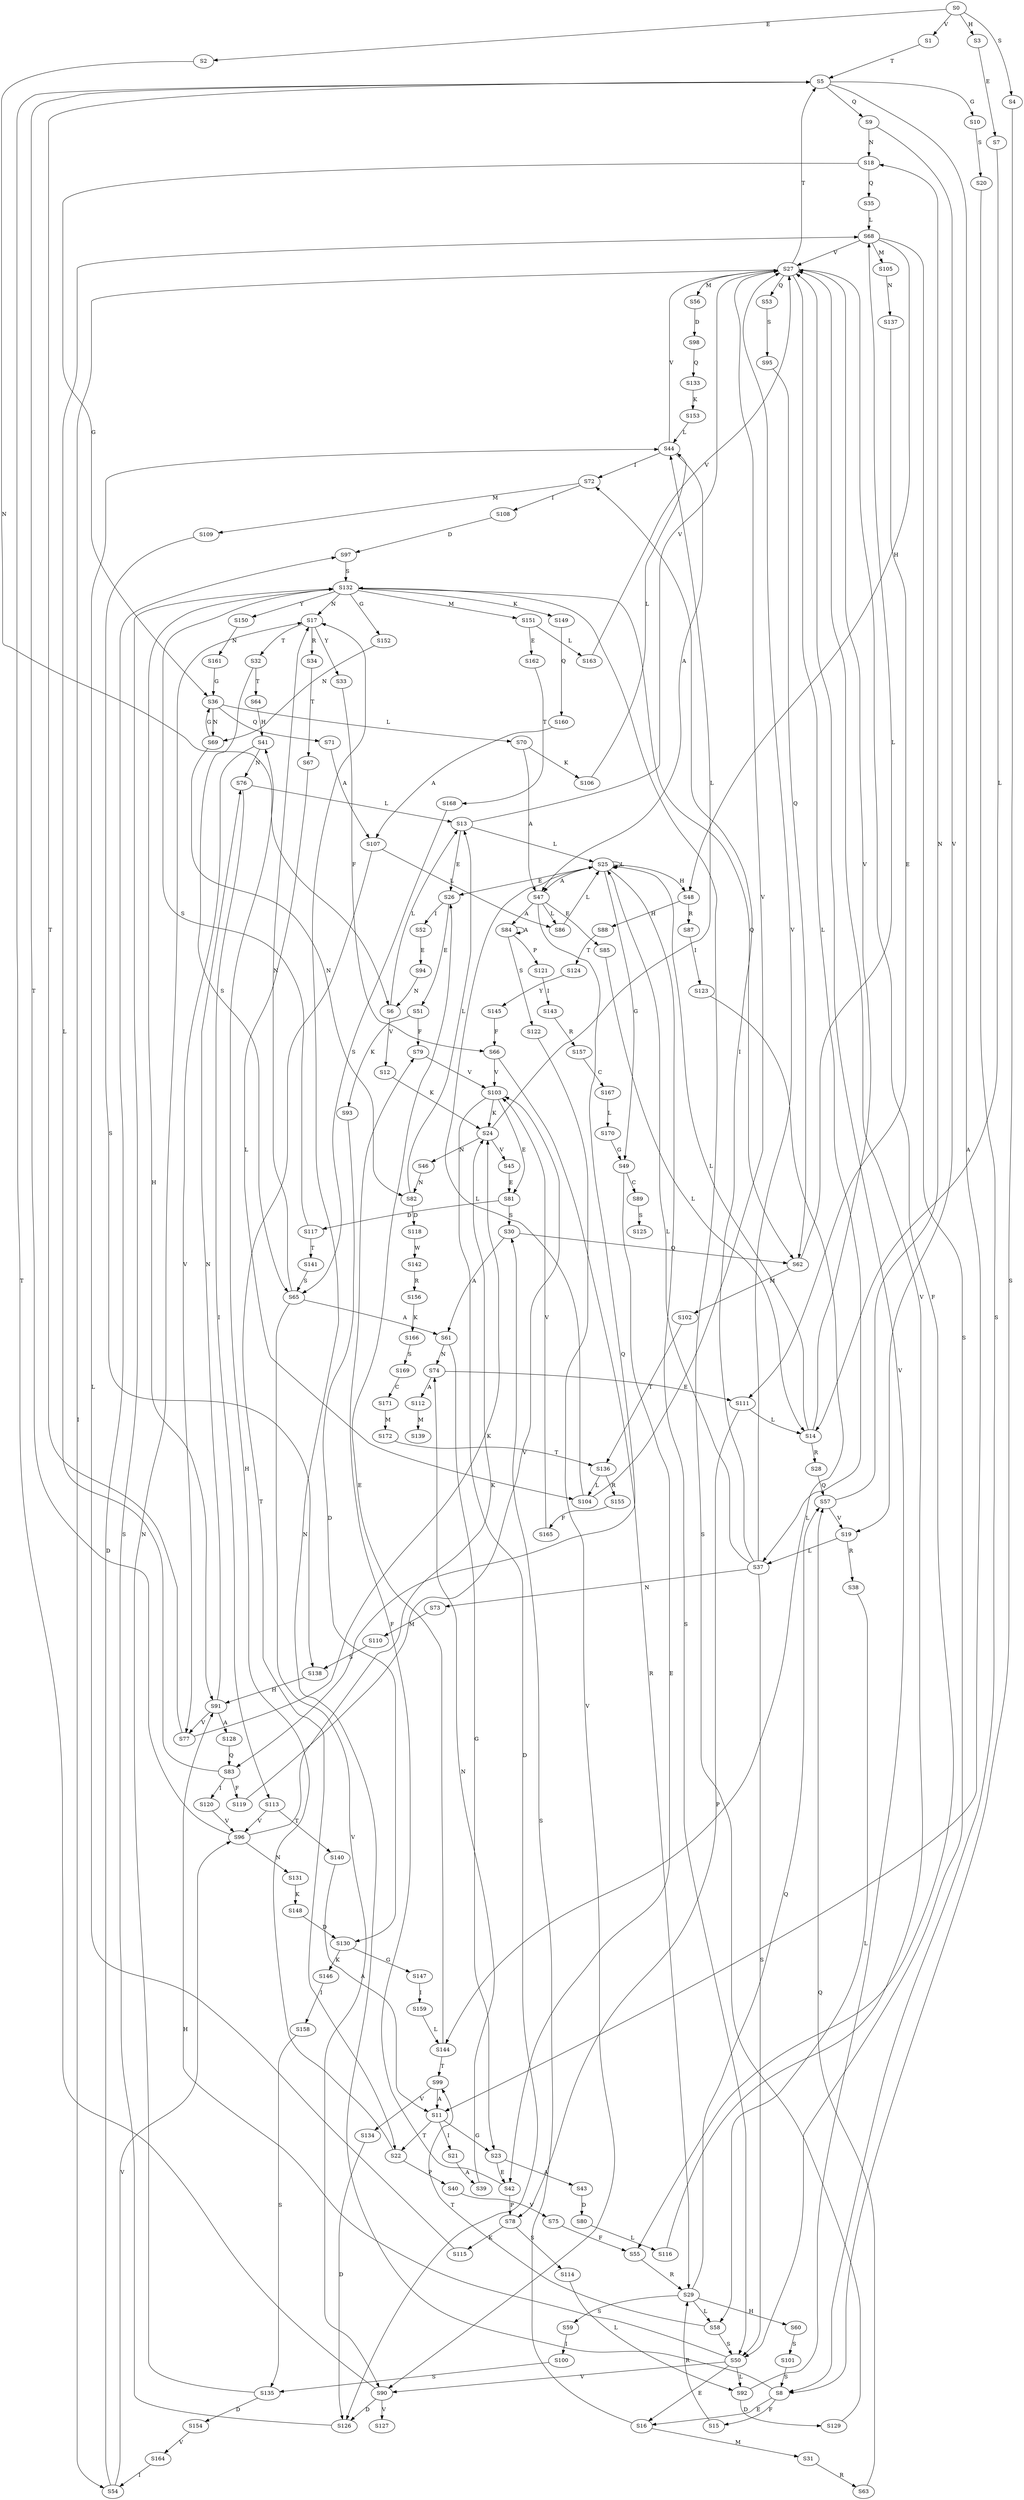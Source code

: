 strict digraph  {
	S0 -> S1 [ label = V ];
	S0 -> S2 [ label = E ];
	S0 -> S3 [ label = H ];
	S0 -> S4 [ label = S ];
	S1 -> S5 [ label = T ];
	S2 -> S6 [ label = N ];
	S3 -> S7 [ label = E ];
	S4 -> S8 [ label = S ];
	S5 -> S9 [ label = Q ];
	S5 -> S10 [ label = G ];
	S5 -> S11 [ label = A ];
	S6 -> S12 [ label = V ];
	S6 -> S13 [ label = L ];
	S7 -> S14 [ label = L ];
	S8 -> S15 [ label = F ];
	S8 -> S16 [ label = E ];
	S8 -> S17 [ label = N ];
	S9 -> S18 [ label = N ];
	S9 -> S19 [ label = V ];
	S10 -> S20 [ label = S ];
	S11 -> S21 [ label = I ];
	S11 -> S22 [ label = T ];
	S11 -> S23 [ label = G ];
	S12 -> S24 [ label = K ];
	S13 -> S25 [ label = L ];
	S13 -> S26 [ label = E ];
	S13 -> S27 [ label = V ];
	S14 -> S27 [ label = V ];
	S14 -> S28 [ label = R ];
	S14 -> S25 [ label = L ];
	S15 -> S29 [ label = R ];
	S16 -> S30 [ label = S ];
	S16 -> S31 [ label = M ];
	S17 -> S32 [ label = T ];
	S17 -> S33 [ label = Y ];
	S17 -> S34 [ label = R ];
	S18 -> S35 [ label = Q ];
	S18 -> S36 [ label = G ];
	S19 -> S37 [ label = L ];
	S19 -> S38 [ label = R ];
	S20 -> S8 [ label = S ];
	S21 -> S39 [ label = A ];
	S22 -> S40 [ label = P ];
	S22 -> S41 [ label = H ];
	S23 -> S42 [ label = E ];
	S23 -> S43 [ label = A ];
	S24 -> S44 [ label = L ];
	S24 -> S45 [ label = V ];
	S24 -> S46 [ label = N ];
	S25 -> S47 [ label = A ];
	S25 -> S48 [ label = H ];
	S25 -> S25 [ label = L ];
	S25 -> S49 [ label = G ];
	S25 -> S50 [ label = S ];
	S25 -> S26 [ label = E ];
	S26 -> S51 [ label = E ];
	S26 -> S52 [ label = I ];
	S27 -> S37 [ label = L ];
	S27 -> S53 [ label = Q ];
	S27 -> S54 [ label = I ];
	S27 -> S55 [ label = F ];
	S27 -> S56 [ label = M ];
	S27 -> S5 [ label = T ];
	S28 -> S57 [ label = Q ];
	S29 -> S58 [ label = L ];
	S29 -> S59 [ label = S ];
	S29 -> S57 [ label = Q ];
	S29 -> S60 [ label = H ];
	S30 -> S61 [ label = A ];
	S30 -> S62 [ label = Q ];
	S31 -> S63 [ label = R ];
	S32 -> S64 [ label = T ];
	S32 -> S65 [ label = S ];
	S33 -> S66 [ label = F ];
	S34 -> S67 [ label = T ];
	S35 -> S68 [ label = L ];
	S36 -> S69 [ label = N ];
	S36 -> S70 [ label = L ];
	S36 -> S71 [ label = Q ];
	S37 -> S25 [ label = L ];
	S37 -> S27 [ label = V ];
	S37 -> S72 [ label = I ];
	S37 -> S50 [ label = S ];
	S37 -> S73 [ label = N ];
	S38 -> S58 [ label = L ];
	S39 -> S74 [ label = N ];
	S40 -> S75 [ label = V ];
	S41 -> S76 [ label = N ];
	S41 -> S77 [ label = V ];
	S42 -> S78 [ label = P ];
	S42 -> S79 [ label = F ];
	S43 -> S80 [ label = D ];
	S44 -> S72 [ label = I ];
	S44 -> S27 [ label = V ];
	S44 -> S47 [ label = A ];
	S45 -> S81 [ label = E ];
	S46 -> S82 [ label = N ];
	S47 -> S83 [ label = Q ];
	S47 -> S84 [ label = A ];
	S47 -> S85 [ label = E ];
	S47 -> S86 [ label = L ];
	S48 -> S87 [ label = R ];
	S48 -> S88 [ label = H ];
	S49 -> S89 [ label = C ];
	S49 -> S42 [ label = E ];
	S50 -> S90 [ label = V ];
	S50 -> S91 [ label = H ];
	S50 -> S92 [ label = L ];
	S50 -> S16 [ label = E ];
	S51 -> S93 [ label = K ];
	S51 -> S79 [ label = F ];
	S52 -> S94 [ label = E ];
	S53 -> S95 [ label = S ];
	S54 -> S96 [ label = V ];
	S54 -> S97 [ label = D ];
	S55 -> S29 [ label = R ];
	S56 -> S98 [ label = D ];
	S57 -> S18 [ label = N ];
	S57 -> S19 [ label = V ];
	S58 -> S50 [ label = S ];
	S58 -> S99 [ label = T ];
	S59 -> S100 [ label = I ];
	S60 -> S101 [ label = S ];
	S61 -> S74 [ label = N ];
	S61 -> S23 [ label = G ];
	S62 -> S68 [ label = L ];
	S62 -> S102 [ label = M ];
	S63 -> S57 [ label = Q ];
	S64 -> S41 [ label = H ];
	S65 -> S61 [ label = A ];
	S65 -> S17 [ label = N ];
	S65 -> S90 [ label = V ];
	S66 -> S103 [ label = V ];
	S66 -> S29 [ label = R ];
	S67 -> S104 [ label = L ];
	S68 -> S48 [ label = H ];
	S68 -> S27 [ label = V ];
	S68 -> S105 [ label = M ];
	S68 -> S50 [ label = S ];
	S69 -> S82 [ label = N ];
	S69 -> S36 [ label = G ];
	S70 -> S106 [ label = K ];
	S70 -> S47 [ label = A ];
	S71 -> S107 [ label = A ];
	S72 -> S108 [ label = I ];
	S72 -> S109 [ label = M ];
	S73 -> S110 [ label = M ];
	S74 -> S111 [ label = E ];
	S74 -> S112 [ label = A ];
	S75 -> S55 [ label = F ];
	S76 -> S113 [ label = I ];
	S76 -> S13 [ label = L ];
	S77 -> S24 [ label = K ];
	S77 -> S5 [ label = T ];
	S78 -> S114 [ label = S ];
	S78 -> S115 [ label = K ];
	S79 -> S103 [ label = V ];
	S80 -> S116 [ label = L ];
	S81 -> S117 [ label = D ];
	S81 -> S30 [ label = S ];
	S82 -> S13 [ label = L ];
	S82 -> S118 [ label = D ];
	S83 -> S68 [ label = L ];
	S83 -> S119 [ label = F ];
	S83 -> S120 [ label = I ];
	S84 -> S121 [ label = P ];
	S84 -> S122 [ label = S ];
	S84 -> S84 [ label = A ];
	S85 -> S14 [ label = L ];
	S86 -> S25 [ label = L ];
	S87 -> S123 [ label = I ];
	S88 -> S124 [ label = T ];
	S89 -> S125 [ label = S ];
	S90 -> S126 [ label = D ];
	S90 -> S127 [ label = V ];
	S90 -> S5 [ label = T ];
	S91 -> S76 [ label = N ];
	S91 -> S77 [ label = V ];
	S91 -> S128 [ label = A ];
	S92 -> S129 [ label = D ];
	S92 -> S27 [ label = V ];
	S93 -> S130 [ label = D ];
	S94 -> S6 [ label = N ];
	S95 -> S62 [ label = Q ];
	S96 -> S131 [ label = N ];
	S96 -> S5 [ label = T ];
	S96 -> S24 [ label = K ];
	S97 -> S132 [ label = S ];
	S98 -> S133 [ label = Q ];
	S99 -> S11 [ label = A ];
	S99 -> S134 [ label = V ];
	S100 -> S135 [ label = S ];
	S101 -> S8 [ label = S ];
	S102 -> S136 [ label = T ];
	S103 -> S24 [ label = K ];
	S103 -> S126 [ label = D ];
	S103 -> S81 [ label = E ];
	S104 -> S27 [ label = V ];
	S104 -> S25 [ label = L ];
	S105 -> S137 [ label = N ];
	S106 -> S44 [ label = L ];
	S107 -> S22 [ label = T ];
	S107 -> S86 [ label = L ];
	S108 -> S97 [ label = D ];
	S109 -> S138 [ label = S ];
	S110 -> S138 [ label = S ];
	S111 -> S78 [ label = P ];
	S111 -> S14 [ label = L ];
	S112 -> S139 [ label = M ];
	S113 -> S140 [ label = T ];
	S113 -> S96 [ label = V ];
	S114 -> S92 [ label = L ];
	S115 -> S44 [ label = L ];
	S116 -> S27 [ label = V ];
	S117 -> S132 [ label = S ];
	S117 -> S141 [ label = T ];
	S118 -> S142 [ label = W ];
	S119 -> S103 [ label = V ];
	S120 -> S96 [ label = V ];
	S121 -> S143 [ label = I ];
	S122 -> S90 [ label = V ];
	S123 -> S144 [ label = L ];
	S124 -> S145 [ label = Y ];
	S126 -> S132 [ label = S ];
	S128 -> S83 [ label = Q ];
	S129 -> S132 [ label = S ];
	S130 -> S146 [ label = K ];
	S130 -> S147 [ label = G ];
	S131 -> S148 [ label = K ];
	S132 -> S149 [ label = K ];
	S132 -> S150 [ label = Y ];
	S132 -> S17 [ label = N ];
	S132 -> S151 [ label = M ];
	S132 -> S152 [ label = G ];
	S132 -> S91 [ label = H ];
	S132 -> S62 [ label = Q ];
	S133 -> S153 [ label = K ];
	S134 -> S126 [ label = D ];
	S135 -> S17 [ label = N ];
	S135 -> S154 [ label = D ];
	S136 -> S155 [ label = R ];
	S136 -> S104 [ label = L ];
	S137 -> S111 [ label = E ];
	S138 -> S91 [ label = H ];
	S140 -> S11 [ label = A ];
	S141 -> S65 [ label = S ];
	S142 -> S156 [ label = R ];
	S143 -> S157 [ label = R ];
	S144 -> S99 [ label = T ];
	S144 -> S26 [ label = E ];
	S145 -> S66 [ label = F ];
	S146 -> S158 [ label = I ];
	S147 -> S159 [ label = I ];
	S148 -> S130 [ label = D ];
	S149 -> S160 [ label = Q ];
	S150 -> S161 [ label = N ];
	S151 -> S162 [ label = E ];
	S151 -> S163 [ label = L ];
	S152 -> S69 [ label = N ];
	S153 -> S44 [ label = L ];
	S154 -> S164 [ label = V ];
	S155 -> S165 [ label = F ];
	S156 -> S166 [ label = K ];
	S157 -> S167 [ label = C ];
	S158 -> S135 [ label = S ];
	S159 -> S144 [ label = L ];
	S160 -> S107 [ label = A ];
	S161 -> S36 [ label = G ];
	S162 -> S168 [ label = T ];
	S163 -> S27 [ label = V ];
	S164 -> S54 [ label = I ];
	S165 -> S103 [ label = V ];
	S166 -> S169 [ label = S ];
	S167 -> S170 [ label = L ];
	S168 -> S65 [ label = S ];
	S169 -> S171 [ label = C ];
	S170 -> S49 [ label = G ];
	S171 -> S172 [ label = M ];
	S172 -> S136 [ label = T ];
}
